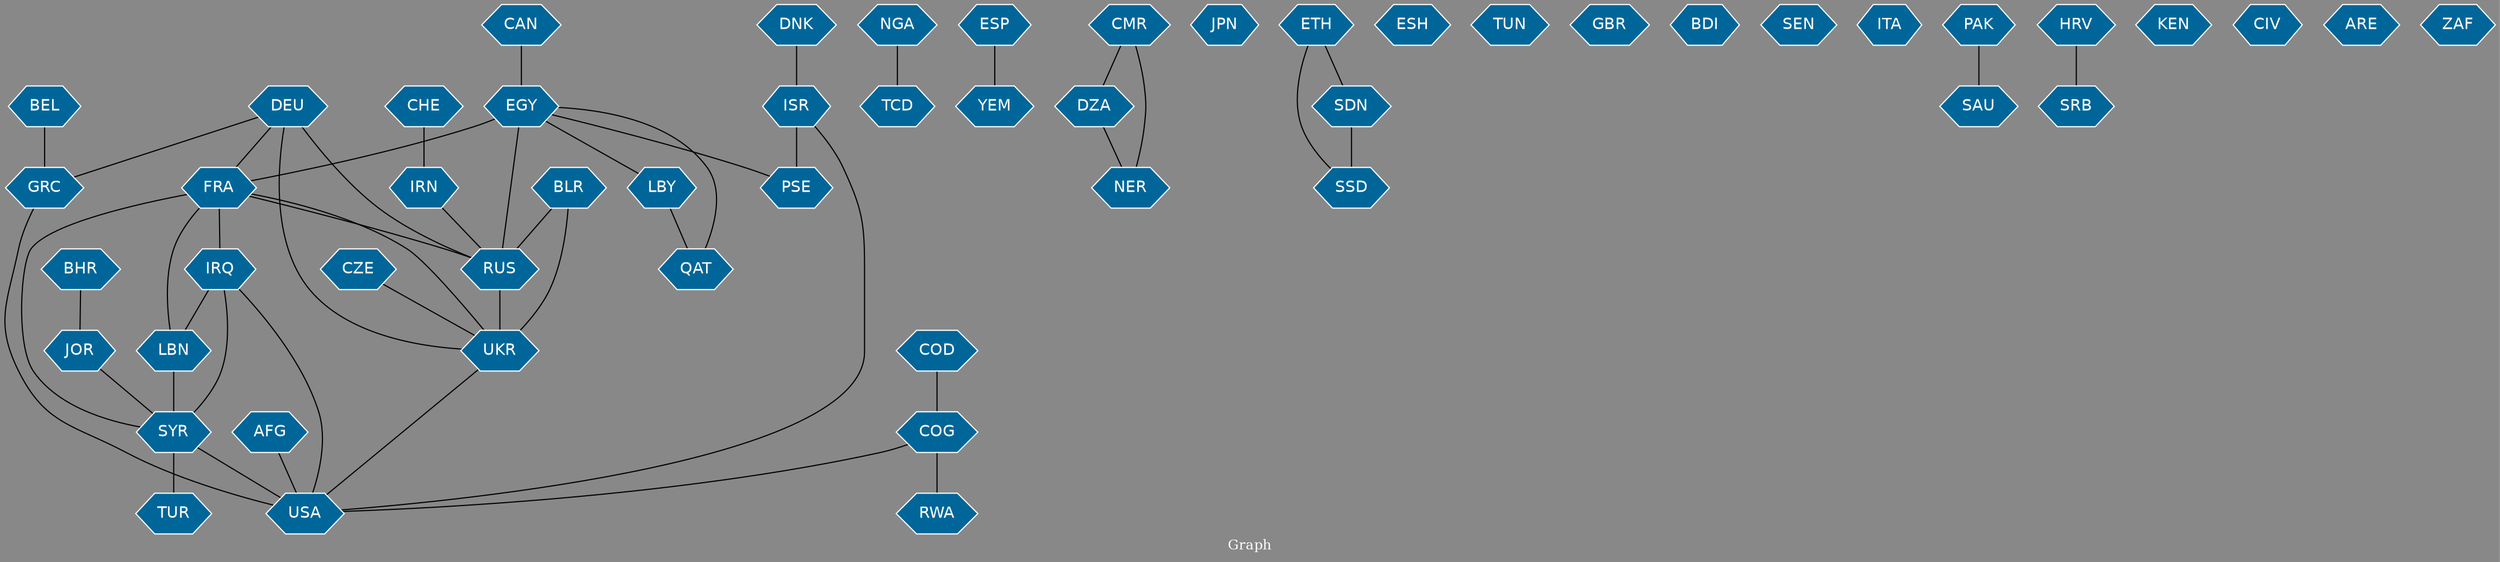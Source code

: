 // Countries together in item graph
graph {
	graph [bgcolor="#888888" fontcolor=white fontsize=12 label="Graph" outputorder=edgesfirst overlap=prism]
	node [color=white fillcolor="#006699" fontcolor=white fontname=Helvetica shape=hexagon style=filled]
	edge [arrowhead=open color=black fontcolor=white fontname=Courier fontsize=12]
		FRA [label=FRA]
		CHE [label=CHE]
		NGA [label=NGA]
		UKR [label=UKR]
		SYR [label=SYR]
		TCD [label=TCD]
		LBY [label=LBY]
		JOR [label=JOR]
		YEM [label=YEM]
		USA [label=USA]
		DZA [label=DZA]
		NER [label=NER]
		CMR [label=CMR]
		ISR [label=ISR]
		PSE [label=PSE]
		JPN [label=JPN]
		BHR [label=BHR]
		DNK [label=DNK]
		IRN [label=IRN]
		SSD [label=SSD]
		SDN [label=SDN]
		ETH [label=ETH]
		ESH [label=ESH]
		TUN [label=TUN]
		EGY [label=EGY]
		BLR [label=BLR]
		RUS [label=RUS]
		GBR [label=GBR]
		BDI [label=BDI]
		COD [label=COD]
		COG [label=COG]
		IRQ [label=IRQ]
		DEU [label=DEU]
		GRC [label=GRC]
		QAT [label=QAT]
		RWA [label=RWA]
		TUR [label=TUR]
		SEN [label=SEN]
		AFG [label=AFG]
		ITA [label=ITA]
		PAK [label=PAK]
		SAU [label=SAU]
		SRB [label=SRB]
		HRV [label=HRV]
		BEL [label=BEL]
		LBN [label=LBN]
		KEN [label=KEN]
		CAN [label=CAN]
		CZE [label=CZE]
		CIV [label=CIV]
		ESP [label=ESP]
		ARE [label=ARE]
		ZAF [label=ZAF]
			CMR -- NER [weight=1]
			DEU -- FRA [weight=1]
			DEU -- UKR [weight=2]
			ESP -- YEM [weight=1]
			ISR -- PSE [weight=3]
			SYR -- TUR [weight=1]
			DEU -- RUS [weight=2]
			CAN -- EGY [weight=1]
			IRN -- RUS [weight=1]
			CMR -- DZA [weight=1]
			GRC -- USA [weight=1]
			EGY -- RUS [weight=2]
			COG -- USA [weight=1]
			EGY -- PSE [weight=2]
			SYR -- USA [weight=2]
			BHR -- JOR [weight=1]
			IRQ -- USA [weight=1]
			DNK -- ISR [weight=1]
			DZA -- NER [weight=1]
			FRA -- IRQ [weight=1]
			BLR -- RUS [weight=1]
			JOR -- SYR [weight=1]
			IRQ -- LBN [weight=1]
			CHE -- IRN [weight=2]
			ETH -- SSD [weight=1]
			BLR -- UKR [weight=6]
			LBY -- QAT [weight=1]
			BEL -- GRC [weight=1]
			LBN -- SYR [weight=1]
			HRV -- SRB [weight=1]
			RUS -- UKR [weight=4]
			EGY -- QAT [weight=1]
			FRA -- RUS [weight=1]
			PAK -- SAU [weight=1]
			COG -- RWA [weight=1]
			ISR -- USA [weight=1]
			DEU -- GRC [weight=1]
			SDN -- SSD [weight=6]
			UKR -- USA [weight=1]
			ETH -- SDN [weight=1]
			COD -- COG [weight=1]
			EGY -- LBY [weight=1]
			FRA -- LBN [weight=1]
			FRA -- UKR [weight=2]
			CZE -- UKR [weight=1]
			NGA -- TCD [weight=3]
			FRA -- SYR [weight=1]
			EGY -- FRA [weight=3]
			AFG -- USA [weight=1]
			IRQ -- SYR [weight=1]
}